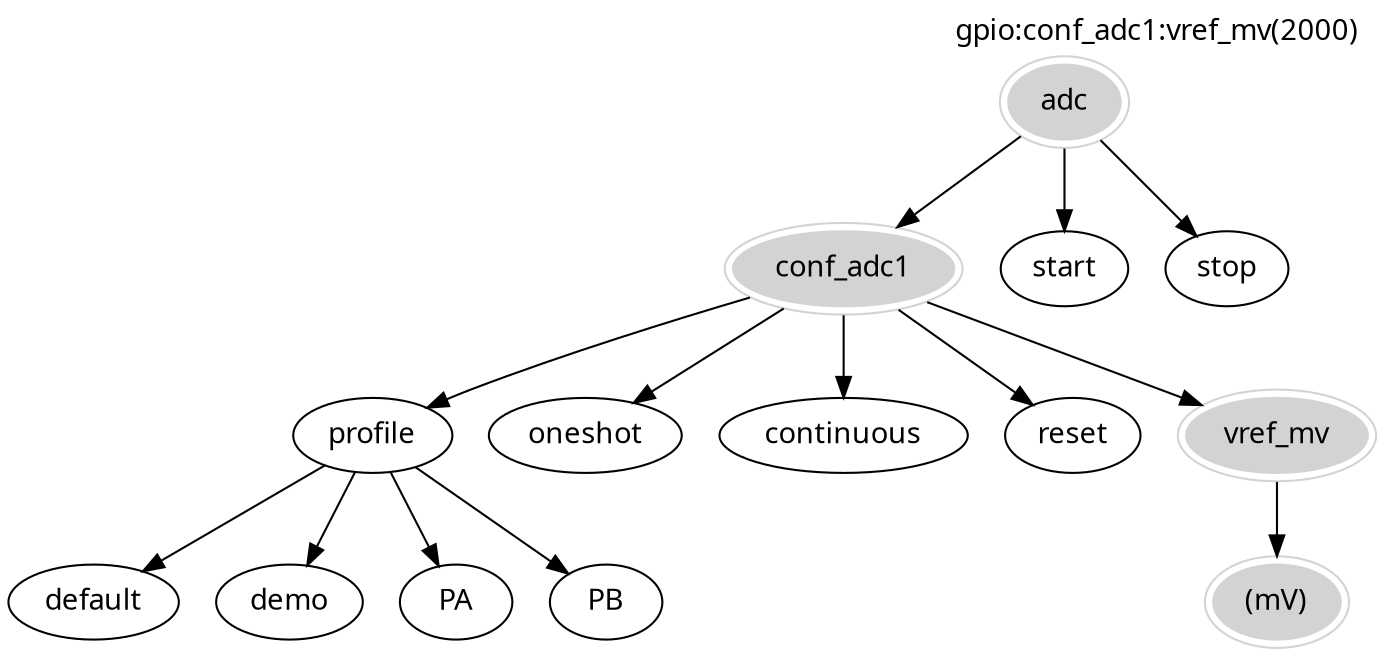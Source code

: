 digraph Fetch {
        graph [fontname="lucidasans-bold-14"];
        node [fontname="lucidasans-bold-14"];
	adc   -> conf_adc1;
	adc   -> start;
	adc   -> stop;
	conf_adc1   -> profile;
	conf_adc1   -> oneshot;
	conf_adc1   -> continuous;
	conf_adc1   -> reset;
	conf_adc1   -> vref_mv;
	profile     -> default;
	profile     -> demo;
	profile     -> PA;
	profile     -> PB;
	vref_mv     -> "(mV)"
  	adc [color=lightgrey, peripheries=2, style=filled];
  	conf_adc1 [color=lightgrey, peripheries=2, style=filled];
  	vref_mv [color=lightgrey, peripheries=2, style=filled];
  	"(mV)" [color=lightgrey, peripheries=2, style=filled];
	label="gpio:conf_adc1:vref_mv(2000)"
  	labelloc=top;
  	labeljust=right;
}
